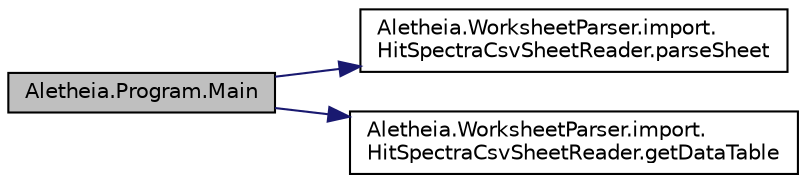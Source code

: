 digraph "Aletheia.Program.Main"
{
  edge [fontname="Helvetica",fontsize="10",labelfontname="Helvetica",labelfontsize="10"];
  node [fontname="Helvetica",fontsize="10",shape=record];
  rankdir="LR";
  Node0 [label="Aletheia.Program.Main",height=0.2,width=0.4,color="black", fillcolor="grey75", style="filled", fontcolor="black"];
  Node0 -> Node1 [color="midnightblue",fontsize="10",style="solid",fontname="Helvetica"];
  Node1 [label="Aletheia.WorksheetParser.import.\lHitSpectraCsvSheetReader.parseSheet",height=0.2,width=0.4,color="black", fillcolor="white", style="filled",URL="$class_aletheia_1_1_worksheet_parser_1_1import_1_1_hit_spectra_csv_sheet_reader.html#ab943f3f29f2d92a4ec216c21c2427e49",tooltip="Parse the HitSpectra use the first line to generate data table template\ then parse the rest of the l..."];
  Node0 -> Node2 [color="midnightblue",fontsize="10",style="solid",fontname="Helvetica"];
  Node2 [label="Aletheia.WorksheetParser.import.\lHitSpectraCsvSheetReader.getDataTable",height=0.2,width=0.4,color="black", fillcolor="white", style="filled",URL="$class_aletheia_1_1_worksheet_parser_1_1import_1_1_hit_spectra_csv_sheet_reader.html#a1ba995dfc51e90ebf2818df992b4b6c5",tooltip="get method to access member varible "];
}
